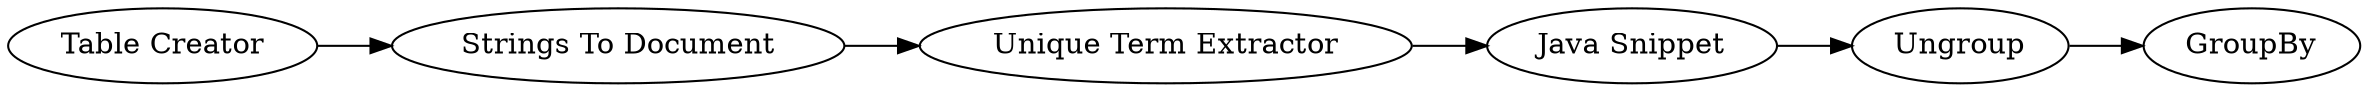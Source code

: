 digraph {
	1 -> 136
	136 -> 149
	150 -> 152
	149 -> 150
	152 -> 151
	150 [label="Java Snippet"]
	1 [label="Table Creator"]
	136 [label="Strings To Document"]
	152 [label=Ungroup]
	149 [label="Unique Term Extractor"]
	151 [label=GroupBy]
	rankdir=LR
}
